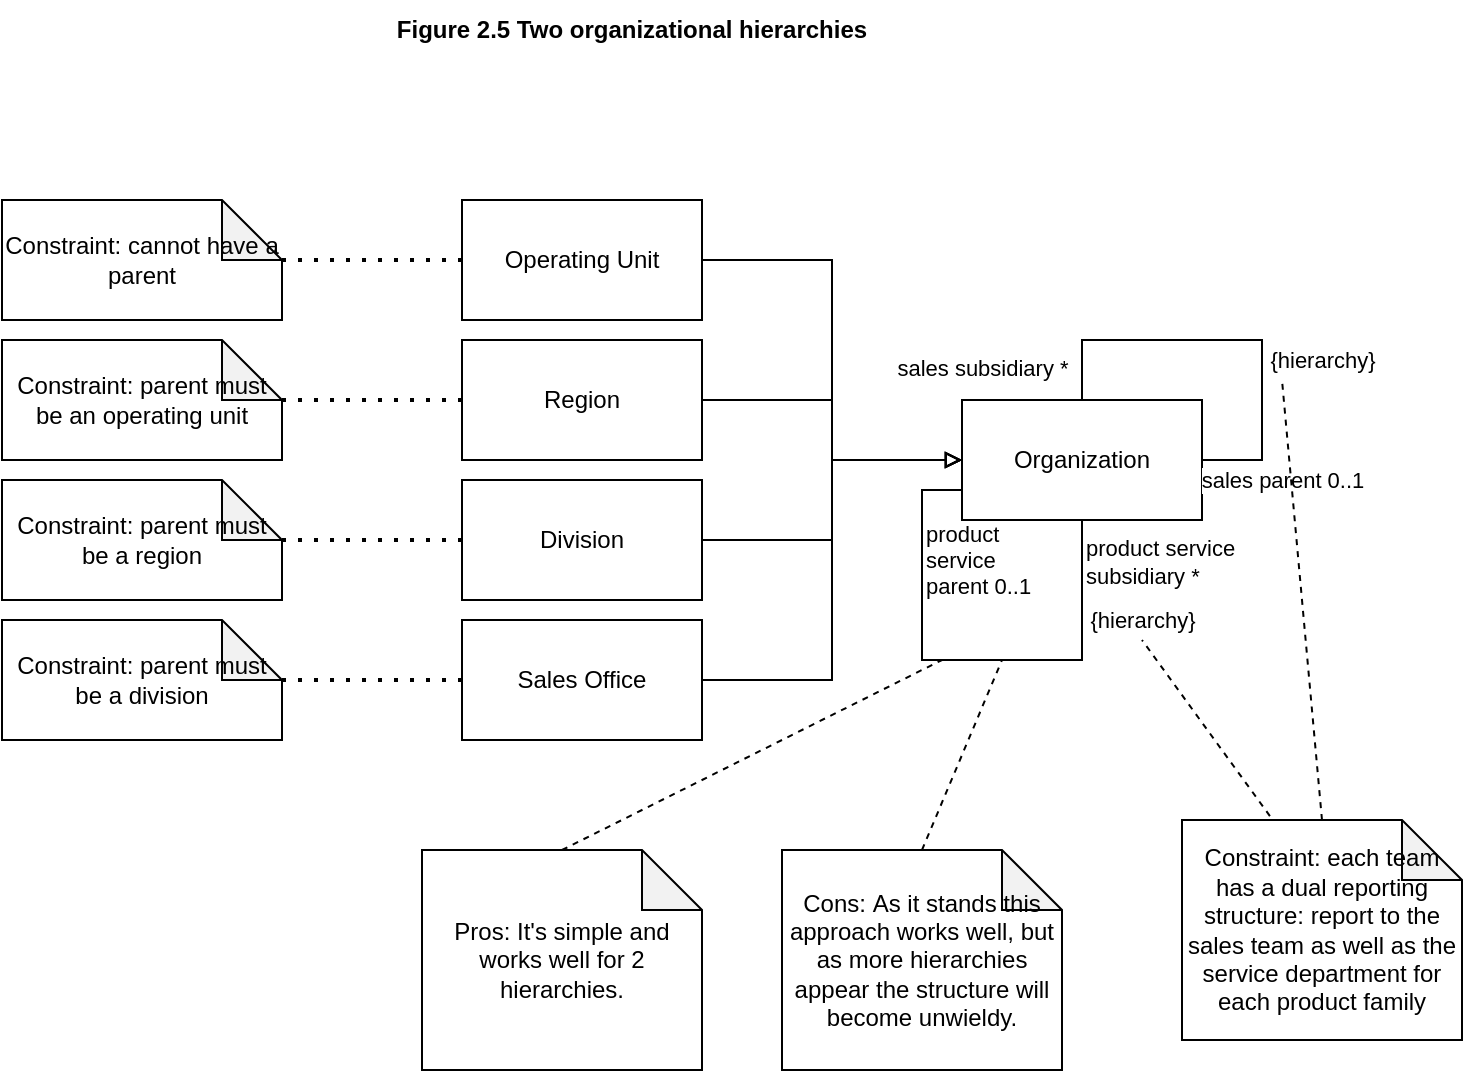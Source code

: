 <mxfile version="20.3.0" type="device"><diagram id="9qcoIvDkOtP1Ot1AUUI5" name="Page-1"><mxGraphModel dx="1038" dy="734" grid="1" gridSize="10" guides="1" tooltips="1" connect="1" arrows="1" fold="1" page="1" pageScale="1" pageWidth="850" pageHeight="1100" math="0" shadow="0"><root><mxCell id="0"/><mxCell id="1" parent="0"/><mxCell id="v0To5dQC1nnuXEylRbWz-1" value="Organization" style="rounded=0;whiteSpace=wrap;html=1;" parent="1" vertex="1"><mxGeometry x="590" y="270" width="120" height="60" as="geometry"/></mxCell><mxCell id="v0To5dQC1nnuXEylRbWz-3" style="edgeStyle=orthogonalEdgeStyle;rounded=0;orthogonalLoop=1;jettySize=auto;html=1;endArrow=none;endFill=0;" parent="1" source="v0To5dQC1nnuXEylRbWz-1" target="v0To5dQC1nnuXEylRbWz-1" edge="1"><mxGeometry relative="1" as="geometry"><Array as="points"><mxPoint x="650" y="240"/><mxPoint x="740" y="240"/><mxPoint x="740" y="300"/></Array></mxGeometry></mxCell><mxCell id="v0To5dQC1nnuXEylRbWz-4" value="sales subsidiary *" style="edgeLabel;html=1;align=center;verticalAlign=middle;resizable=0;points=[];" parent="v0To5dQC1nnuXEylRbWz-3" vertex="1" connectable="0"><mxGeometry x="-0.841" relative="1" as="geometry"><mxPoint x="-50" as="offset"/></mxGeometry></mxCell><mxCell id="v0To5dQC1nnuXEylRbWz-5" value="sales parent 0..1" style="edgeLabel;html=1;align=center;verticalAlign=middle;resizable=0;points=[];" parent="v0To5dQC1nnuXEylRbWz-3" vertex="1" connectable="0"><mxGeometry x="0.837" y="1" relative="1" as="geometry"><mxPoint x="23" y="9" as="offset"/></mxGeometry></mxCell><mxCell id="v0To5dQC1nnuXEylRbWz-6" value="{hierarchy}" style="edgeLabel;html=1;align=center;verticalAlign=middle;resizable=0;points=[];" parent="v0To5dQC1nnuXEylRbWz-3" vertex="1" connectable="0"><mxGeometry x="0.273" relative="1" as="geometry"><mxPoint x="30" y="-4" as="offset"/></mxGeometry></mxCell><mxCell id="v0To5dQC1nnuXEylRbWz-7" value="" style="edgeStyle=elbowEdgeStyle;elbow=horizontal;endArrow=block;html=1;rounded=0;entryX=0;entryY=0.5;entryDx=0;entryDy=0;endFill=0;exitX=1;exitY=0.5;exitDx=0;exitDy=0;" parent="1" source="v0To5dQC1nnuXEylRbWz-9" target="v0To5dQC1nnuXEylRbWz-1" edge="1"><mxGeometry width="50" height="50" relative="1" as="geometry"><mxPoint x="470" y="340" as="sourcePoint"/><mxPoint x="520" y="290" as="targetPoint"/></mxGeometry></mxCell><mxCell id="v0To5dQC1nnuXEylRbWz-8" value="Region" style="rounded=0;whiteSpace=wrap;html=1;" parent="1" vertex="1"><mxGeometry x="340" y="240" width="120" height="60" as="geometry"/></mxCell><mxCell id="v0To5dQC1nnuXEylRbWz-9" value="Operating Unit" style="rounded=0;whiteSpace=wrap;html=1;" parent="1" vertex="1"><mxGeometry x="340" y="170" width="120" height="60" as="geometry"/></mxCell><mxCell id="v0To5dQC1nnuXEylRbWz-10" value="Division" style="rounded=0;whiteSpace=wrap;html=1;" parent="1" vertex="1"><mxGeometry x="340" y="310" width="120" height="60" as="geometry"/></mxCell><mxCell id="v0To5dQC1nnuXEylRbWz-11" value="Sales Office" style="rounded=0;whiteSpace=wrap;html=1;" parent="1" vertex="1"><mxGeometry x="340" y="380" width="120" height="60" as="geometry"/></mxCell><mxCell id="v0To5dQC1nnuXEylRbWz-12" value="" style="edgeStyle=elbowEdgeStyle;elbow=horizontal;endArrow=block;html=1;rounded=0;exitX=1;exitY=0.5;exitDx=0;exitDy=0;endFill=0;" parent="1" source="v0To5dQC1nnuXEylRbWz-8" edge="1"><mxGeometry width="50" height="50" relative="1" as="geometry"><mxPoint x="480" y="410" as="sourcePoint"/><mxPoint x="590" y="300" as="targetPoint"/><Array as="points"/></mxGeometry></mxCell><mxCell id="v0To5dQC1nnuXEylRbWz-13" value="" style="edgeStyle=elbowEdgeStyle;elbow=horizontal;endArrow=block;html=1;rounded=0;entryX=0;entryY=0.5;entryDx=0;entryDy=0;exitX=1;exitY=0.5;exitDx=0;exitDy=0;endFill=0;" parent="1" source="v0To5dQC1nnuXEylRbWz-10" target="v0To5dQC1nnuXEylRbWz-1" edge="1"><mxGeometry width="50" height="50" relative="1" as="geometry"><mxPoint x="510" y="430" as="sourcePoint"/><mxPoint x="560" y="380" as="targetPoint"/></mxGeometry></mxCell><mxCell id="v0To5dQC1nnuXEylRbWz-14" value="" style="edgeStyle=elbowEdgeStyle;elbow=horizontal;endArrow=block;html=1;rounded=0;endFill=0;" parent="1" source="v0To5dQC1nnuXEylRbWz-11" edge="1"><mxGeometry width="50" height="50" relative="1" as="geometry"><mxPoint x="530" y="350" as="sourcePoint"/><mxPoint x="590" y="300" as="targetPoint"/></mxGeometry></mxCell><mxCell id="v0To5dQC1nnuXEylRbWz-15" value="Constraint: parent must be an operating unit" style="shape=note;whiteSpace=wrap;html=1;backgroundOutline=1;darkOpacity=0.05;" parent="1" vertex="1"><mxGeometry x="110" y="240" width="140" height="60" as="geometry"/></mxCell><mxCell id="v0To5dQC1nnuXEylRbWz-18" value="" style="endArrow=none;dashed=1;html=1;dashPattern=1 3;strokeWidth=2;rounded=0;endFill=0;exitX=0;exitY=0;exitDx=140;exitDy=30;exitPerimeter=0;" parent="1" source="v0To5dQC1nnuXEylRbWz-15" target="v0To5dQC1nnuXEylRbWz-8" edge="1"><mxGeometry width="50" height="50" relative="1" as="geometry"><mxPoint x="250" y="260" as="sourcePoint"/><mxPoint x="290" y="300" as="targetPoint"/></mxGeometry></mxCell><mxCell id="v0To5dQC1nnuXEylRbWz-19" value="Constraint: cannot have a parent" style="shape=note;whiteSpace=wrap;html=1;backgroundOutline=1;darkOpacity=0.05;" parent="1" vertex="1"><mxGeometry x="110" y="170" width="140" height="60" as="geometry"/></mxCell><mxCell id="v0To5dQC1nnuXEylRbWz-20" value="" style="endArrow=none;dashed=1;html=1;dashPattern=1 3;strokeWidth=2;rounded=0;endFill=0;exitX=0;exitY=0;exitDx=140;exitDy=30;exitPerimeter=0;entryX=0;entryY=0.5;entryDx=0;entryDy=0;" parent="1" source="v0To5dQC1nnuXEylRbWz-19" target="v0To5dQC1nnuXEylRbWz-9" edge="1"><mxGeometry width="50" height="50" relative="1" as="geometry"><mxPoint x="260" y="280" as="sourcePoint"/><mxPoint x="350" y="280" as="targetPoint"/></mxGeometry></mxCell><mxCell id="v0To5dQC1nnuXEylRbWz-21" value="Constraint: parent must be a region" style="shape=note;whiteSpace=wrap;html=1;backgroundOutline=1;darkOpacity=0.05;" parent="1" vertex="1"><mxGeometry x="110" y="310" width="140" height="60" as="geometry"/></mxCell><mxCell id="v0To5dQC1nnuXEylRbWz-22" value="Constraint: parent must be a division" style="shape=note;whiteSpace=wrap;html=1;backgroundOutline=1;darkOpacity=0.05;" parent="1" vertex="1"><mxGeometry x="110" y="380" width="140" height="60" as="geometry"/></mxCell><mxCell id="v0To5dQC1nnuXEylRbWz-23" value="" style="endArrow=none;dashed=1;html=1;dashPattern=1 3;strokeWidth=2;rounded=0;endFill=0;exitX=0;exitY=0;exitDx=140;exitDy=30;exitPerimeter=0;entryX=0;entryY=0.5;entryDx=0;entryDy=0;" parent="1" source="v0To5dQC1nnuXEylRbWz-21" target="v0To5dQC1nnuXEylRbWz-10" edge="1"><mxGeometry width="50" height="50" relative="1" as="geometry"><mxPoint x="260" y="280" as="sourcePoint"/><mxPoint x="350" y="280" as="targetPoint"/></mxGeometry></mxCell><mxCell id="v0To5dQC1nnuXEylRbWz-24" value="" style="endArrow=none;dashed=1;html=1;dashPattern=1 3;strokeWidth=2;rounded=0;endFill=0;exitX=0;exitY=0;exitDx=140;exitDy=30;exitPerimeter=0;entryX=0;entryY=0.5;entryDx=0;entryDy=0;" parent="1" source="v0To5dQC1nnuXEylRbWz-22" target="v0To5dQC1nnuXEylRbWz-11" edge="1"><mxGeometry width="50" height="50" relative="1" as="geometry"><mxPoint x="260" y="350" as="sourcePoint"/><mxPoint x="350" y="350" as="targetPoint"/></mxGeometry></mxCell><mxCell id="HCnGYW0CqC7GoO8OI_9K-1" style="edgeStyle=orthogonalEdgeStyle;rounded=0;orthogonalLoop=1;jettySize=auto;html=1;endArrow=none;endFill=0;exitX=0.5;exitY=1;exitDx=0;exitDy=0;entryX=0;entryY=0.75;entryDx=0;entryDy=0;" parent="1" source="v0To5dQC1nnuXEylRbWz-1" target="v0To5dQC1nnuXEylRbWz-1" edge="1"><mxGeometry relative="1" as="geometry"><Array as="points"><mxPoint x="650" y="400"/><mxPoint x="570" y="400"/><mxPoint x="570" y="315"/></Array><mxPoint x="650" y="430" as="sourcePoint"/><mxPoint x="710" y="460" as="targetPoint"/></mxGeometry></mxCell><mxCell id="HCnGYW0CqC7GoO8OI_9K-2" value="product service &lt;br&gt;subsidiary *" style="edgeLabel;html=1;align=left;verticalAlign=middle;resizable=0;points=[];" parent="HCnGYW0CqC7GoO8OI_9K-1" vertex="1" connectable="0"><mxGeometry x="-0.841" relative="1" as="geometry"><mxPoint as="offset"/></mxGeometry></mxCell><mxCell id="HCnGYW0CqC7GoO8OI_9K-3" value="product &lt;br&gt;service&lt;br&gt;parent 0..1" style="edgeLabel;html=1;align=left;verticalAlign=middle;resizable=0;points=[];" parent="HCnGYW0CqC7GoO8OI_9K-1" vertex="1" connectable="0"><mxGeometry x="0.837" y="1" relative="1" as="geometry"><mxPoint x="1" y="34" as="offset"/></mxGeometry></mxCell><mxCell id="HCnGYW0CqC7GoO8OI_9K-4" value="{hierarchy}" style="edgeLabel;html=1;align=center;verticalAlign=middle;resizable=0;points=[];" parent="HCnGYW0CqC7GoO8OI_9K-1" vertex="1" connectable="0"><mxGeometry x="0.273" relative="1" as="geometry"><mxPoint x="110" y="-8" as="offset"/></mxGeometry></mxCell><mxCell id="HCnGYW0CqC7GoO8OI_9K-5" value="Constraint: each team has a dual reporting structure: report to the sales team as well as the service department for each product family" style="shape=note;whiteSpace=wrap;html=1;backgroundOutline=1;darkOpacity=0.05;" parent="1" vertex="1"><mxGeometry x="700" y="480" width="140" height="110" as="geometry"/></mxCell><mxCell id="A0wuJ7VVAktMlYwzRHwI-1" value="Pros: It's simple and works well for 2 hierarchies." style="shape=note;whiteSpace=wrap;html=1;backgroundOutline=1;darkOpacity=0.05;" parent="1" vertex="1"><mxGeometry x="320" y="495" width="140" height="110" as="geometry"/></mxCell><mxCell id="A0wuJ7VVAktMlYwzRHwI-2" value="Cons:&amp;nbsp;As it stands this approach works well, but as more hierarchies appear the structure will become unwieldy." style="shape=note;whiteSpace=wrap;html=1;backgroundOutline=1;darkOpacity=0.05;" parent="1" vertex="1"><mxGeometry x="500" y="495" width="140" height="110" as="geometry"/></mxCell><mxCell id="A0wuJ7VVAktMlYwzRHwI-3" value="" style="endArrow=none;dashed=1;html=1;rounded=0;exitX=0.5;exitY=0;exitDx=0;exitDy=0;exitPerimeter=0;" parent="1" source="A0wuJ7VVAktMlYwzRHwI-2" edge="1"><mxGeometry width="50" height="50" relative="1" as="geometry"><mxPoint x="400" y="470" as="sourcePoint"/><mxPoint x="610" y="400" as="targetPoint"/></mxGeometry></mxCell><mxCell id="A0wuJ7VVAktMlYwzRHwI-4" value="" style="endArrow=none;dashed=1;html=1;rounded=0;exitX=0.5;exitY=0;exitDx=0;exitDy=0;exitPerimeter=0;" parent="1" source="A0wuJ7VVAktMlYwzRHwI-1" edge="1"><mxGeometry width="50" height="50" relative="1" as="geometry"><mxPoint x="560" y="500" as="sourcePoint"/><mxPoint x="580" y="400" as="targetPoint"/></mxGeometry></mxCell><mxCell id="A0wuJ7VVAktMlYwzRHwI-5" value="" style="endArrow=none;dashed=1;html=1;rounded=0;exitX=0.5;exitY=0;exitDx=0;exitDy=0;exitPerimeter=0;" parent="1" source="HCnGYW0CqC7GoO8OI_9K-5" edge="1"><mxGeometry width="50" height="50" relative="1" as="geometry"><mxPoint x="580" y="505" as="sourcePoint"/><mxPoint x="750" y="260" as="targetPoint"/></mxGeometry></mxCell><mxCell id="A0wuJ7VVAktMlYwzRHwI-7" value="" style="endArrow=none;dashed=1;html=1;rounded=0;exitX=0.314;exitY=-0.018;exitDx=0;exitDy=0;exitPerimeter=0;" parent="1" source="HCnGYW0CqC7GoO8OI_9K-5" edge="1"><mxGeometry width="50" height="50" relative="1" as="geometry"><mxPoint x="580" y="505" as="sourcePoint"/><mxPoint x="680" y="390" as="targetPoint"/></mxGeometry></mxCell><mxCell id="A0wuJ7VVAktMlYwzRHwI-8" value="Figure 2.5 Two organizational hierarchies" style="text;html=1;strokeColor=none;fillColor=none;align=center;verticalAlign=middle;whiteSpace=wrap;rounded=0;fontStyle=1" parent="1" vertex="1"><mxGeometry x="305" y="70" width="240" height="30" as="geometry"/></mxCell></root></mxGraphModel></diagram></mxfile>